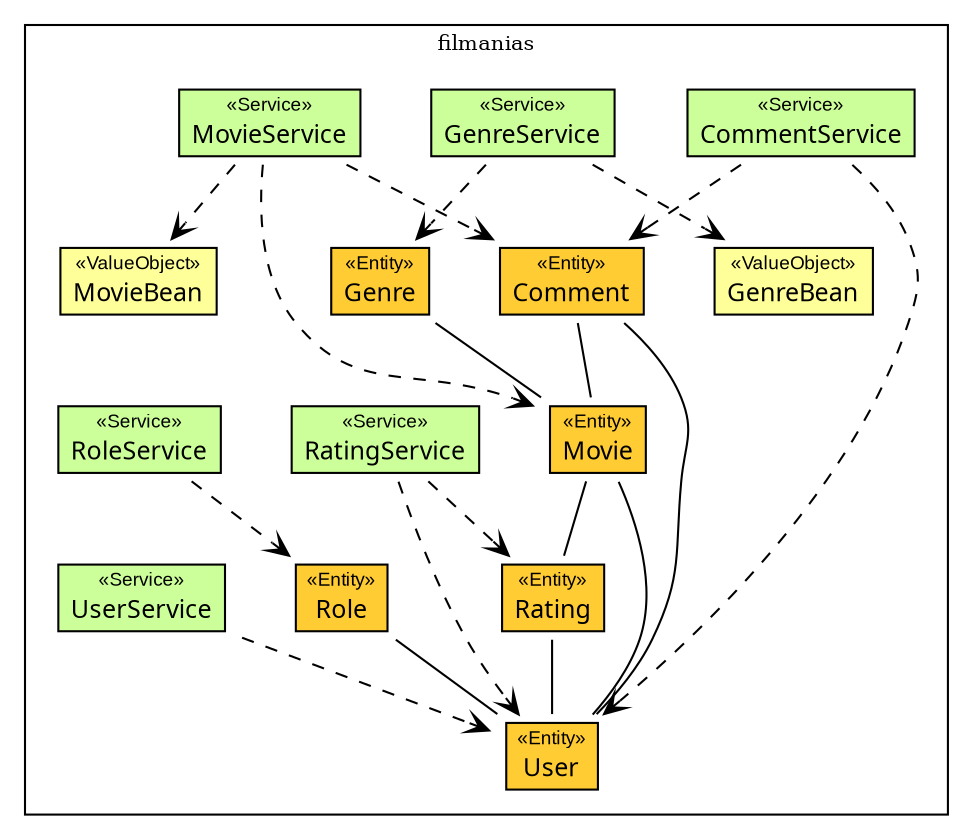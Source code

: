 
	
digraph G {             
	fontsize = 10        
	node [                          
		fontsize = 10                
		fontname="arial"
		shape=plaintext
	     ]        
	     
	edge [                            
		fontsize = 10        
	     ]        
	
	
	
		subgraph clusterfilmanias {
			label = "filmanias"  
			
				
					
	CommentService [label=<<table border="0" cellborder="1" cellspacing="0" cellpadding="0" port="p" bgcolor="#CCFF99" >
	<tr><td>
	<table border="0" cellspacing="1" cellpadding="1">
		<tr><td> &laquo;Service&raquo; </td></tr>
		<tr><td><font face="arialbd"  point-size="12.0"> CommentService </font></td></tr>
	</table></td></tr>
	</table>>, fontname="arial", fontcolor="black", fontsize=9.0];

	GenreService [label=<<table border="0" cellborder="1" cellspacing="0" cellpadding="0" port="p" bgcolor="#CCFF99" >
	<tr><td>
	<table border="0" cellspacing="1" cellpadding="1">
		<tr><td> &laquo;Service&raquo; </td></tr>
		<tr><td><font face="arialbd"  point-size="12.0"> GenreService </font></td></tr>
	</table></td></tr>
	</table>>, fontname="arial", fontcolor="black", fontsize=9.0];

	MovieService [label=<<table border="0" cellborder="1" cellspacing="0" cellpadding="0" port="p" bgcolor="#CCFF99" >
	<tr><td>
	<table border="0" cellspacing="1" cellpadding="1">
		<tr><td> &laquo;Service&raquo; </td></tr>
		<tr><td><font face="arialbd"  point-size="12.0"> MovieService </font></td></tr>
	</table></td></tr>
	</table>>, fontname="arial", fontcolor="black", fontsize=9.0];

	RatingService [label=<<table border="0" cellborder="1" cellspacing="0" cellpadding="0" port="p" bgcolor="#CCFF99" >
	<tr><td>
	<table border="0" cellspacing="1" cellpadding="1">
		<tr><td> &laquo;Service&raquo; </td></tr>
		<tr><td><font face="arialbd"  point-size="12.0"> RatingService </font></td></tr>
	</table></td></tr>
	</table>>, fontname="arial", fontcolor="black", fontsize=9.0];

	RoleService [label=<<table border="0" cellborder="1" cellspacing="0" cellpadding="0" port="p" bgcolor="#CCFF99" >
	<tr><td>
	<table border="0" cellspacing="1" cellpadding="1">
		<tr><td> &laquo;Service&raquo; </td></tr>
		<tr><td><font face="arialbd"  point-size="12.0"> RoleService </font></td></tr>
	</table></td></tr>
	</table>>, fontname="arial", fontcolor="black", fontsize=9.0];

	UserService [label=<<table border="0" cellborder="1" cellspacing="0" cellpadding="0" port="p" bgcolor="#CCFF99" >
	<tr><td>
	<table border="0" cellspacing="1" cellpadding="1">
		<tr><td> &laquo;Service&raquo; </td></tr>
		<tr><td><font face="arialbd"  point-size="12.0"> UserService </font></td></tr>
	</table></td></tr>
	</table>>, fontname="arial", fontcolor="black", fontsize=9.0];

					
				
				

	Comment [label=<<table border="0" cellborder="1" cellspacing="0" cellpadding="0" port="p" bgcolor="#FFCC33">
	<tr><td>
	<table border="0" cellspacing="1" cellpadding="1">
		<tr><td> &laquo;Entity&raquo; </td></tr>
		<tr><td><font face="arialbd"  point-size="12.0"> Comment </font></td></tr>
	</table></td></tr>
	
	
	
	
	</table>>, fontname="arial", fontcolor="black", fontsize=9.0];



	Genre [label=<<table border="0" cellborder="1" cellspacing="0" cellpadding="0" port="p" bgcolor="#FFCC33">
	<tr><td>
	<table border="0" cellspacing="1" cellpadding="1">
		<tr><td> &laquo;Entity&raquo; </td></tr>
		<tr><td><font face="arialbd"  point-size="12.0"> Genre </font></td></tr>
	</table></td></tr>
	
	
	
	
	</table>>, fontname="arial", fontcolor="black", fontsize=9.0];



	GenreBean [label=<<table border="0" cellborder="1" cellspacing="0" cellpadding="0" port="p" bgcolor="#FFFF99">
	<tr><td>
	<table border="0" cellspacing="1" cellpadding="1">
		<tr><td> &laquo;ValueObject&raquo; </td></tr>
		<tr><td><font face="arialbd"  point-size="12.0"> GenreBean </font></td></tr>
	</table></td></tr>
	
	
	
	
	</table>>, fontname="arial", fontcolor="black", fontsize=9.0];



	Movie [label=<<table border="0" cellborder="1" cellspacing="0" cellpadding="0" port="p" bgcolor="#FFCC33">
	<tr><td>
	<table border="0" cellspacing="1" cellpadding="1">
		<tr><td> &laquo;Entity&raquo; </td></tr>
		<tr><td><font face="arialbd"  point-size="12.0"> Movie </font></td></tr>
	</table></td></tr>
	
	
	
	
	</table>>, fontname="arial", fontcolor="black", fontsize=9.0];



	MovieBean [label=<<table border="0" cellborder="1" cellspacing="0" cellpadding="0" port="p" bgcolor="#FFFF99">
	<tr><td>
	<table border="0" cellspacing="1" cellpadding="1">
		<tr><td> &laquo;ValueObject&raquo; </td></tr>
		<tr><td><font face="arialbd"  point-size="12.0"> MovieBean </font></td></tr>
	</table></td></tr>
	
	
	
	
	</table>>, fontname="arial", fontcolor="black", fontsize=9.0];



	Rating [label=<<table border="0" cellborder="1" cellspacing="0" cellpadding="0" port="p" bgcolor="#FFCC33">
	<tr><td>
	<table border="0" cellspacing="1" cellpadding="1">
		<tr><td> &laquo;Entity&raquo; </td></tr>
		<tr><td><font face="arialbd"  point-size="12.0"> Rating </font></td></tr>
	</table></td></tr>
	
	
	
	
	</table>>, fontname="arial", fontcolor="black", fontsize=9.0];



	Role [label=<<table border="0" cellborder="1" cellspacing="0" cellpadding="0" port="p" bgcolor="#FFCC33">
	<tr><td>
	<table border="0" cellspacing="1" cellpadding="1">
		<tr><td> &laquo;Entity&raquo; </td></tr>
		<tr><td><font face="arialbd"  point-size="12.0"> Role </font></td></tr>
	</table></td></tr>
	
	
	
	
	</table>>, fontname="arial", fontcolor="black", fontsize=9.0];



	User [label=<<table border="0" cellborder="1" cellspacing="0" cellpadding="0" port="p" bgcolor="#FFCC33">
	<tr><td>
	<table border="0" cellspacing="1" cellpadding="1">
		<tr><td> &laquo;Entity&raquo; </td></tr>
		<tr><td><font face="arialbd"  point-size="12.0"> User </font></td></tr>
	</table></td></tr>
	
	
	
	
	</table>>, fontname="arial", fontcolor="black", fontsize=9.0];


			
		}
	

	
		
	edge [arrowhead = "empty"]

		
		
	edge [arrowhead = "none"]

		
	    	edge [arrowtail="none" arrowhead = "none" headlabel="" taillabel="" labeldistance="2.0" labelangle="-30"]
	
		Comment -> Movie

	    	edge [arrowtail="none" arrowhead = "none" headlabel="" taillabel="" labeldistance="2.0" labelangle="-30"]
	
		Comment -> User

	    	edge [arrowtail="none" arrowhead = "none" headlabel="" taillabel="" labeldistance="2.0" labelangle="-30"]
	
		Genre -> Movie

	    	edge [arrowtail="none" arrowhead = "none" headlabel="" taillabel="" labeldistance="2.0" labelangle="-30"]
	
		Movie -> Rating

	    	edge [arrowtail="none" arrowhead = "none" headlabel="" taillabel="" labeldistance="2.0" labelangle="-30"]
	
		Movie -> User

	    	edge [arrowtail="none" arrowhead = "none" headlabel="" taillabel="" labeldistance="2.0" labelangle="-30"]
	
		Rating -> User

	    	edge [arrowtail="none" arrowhead = "none" headlabel="" taillabel="" labeldistance="2.0" labelangle="-30"]
	
		Role -> User

		
			
	
		edge [arrowtail="none" arrowhead = "open" headlabel = "" taillabel = "" style = "dashed"]
		
				RoleService -> Role
		
	

	
		edge [arrowtail="none" arrowhead = "open" headlabel = "" taillabel = "" style = "dashed"]
		
				UserService -> User
		
	

	
		edge [arrowtail="none" arrowhead = "open" headlabel = "" taillabel = "" style = "dashed"]
		
				RatingService -> Rating
		
				RatingService -> User
		
	

	
		edge [arrowtail="none" arrowhead = "open" headlabel = "" taillabel = "" style = "dashed"]
		
				CommentService -> Comment
		
				CommentService -> User
		
	

	
		edge [arrowtail="none" arrowhead = "open" headlabel = "" taillabel = "" style = "dashed"]
		
				MovieService -> MovieBean
		
				MovieService -> Movie
		
				MovieService -> Comment
		
	

	
		edge [arrowtail="none" arrowhead = "open" headlabel = "" taillabel = "" style = "dashed"]
		
				GenreService -> Genre
		
				GenreService -> GenreBean
		
	

		
	
	
	}
	

